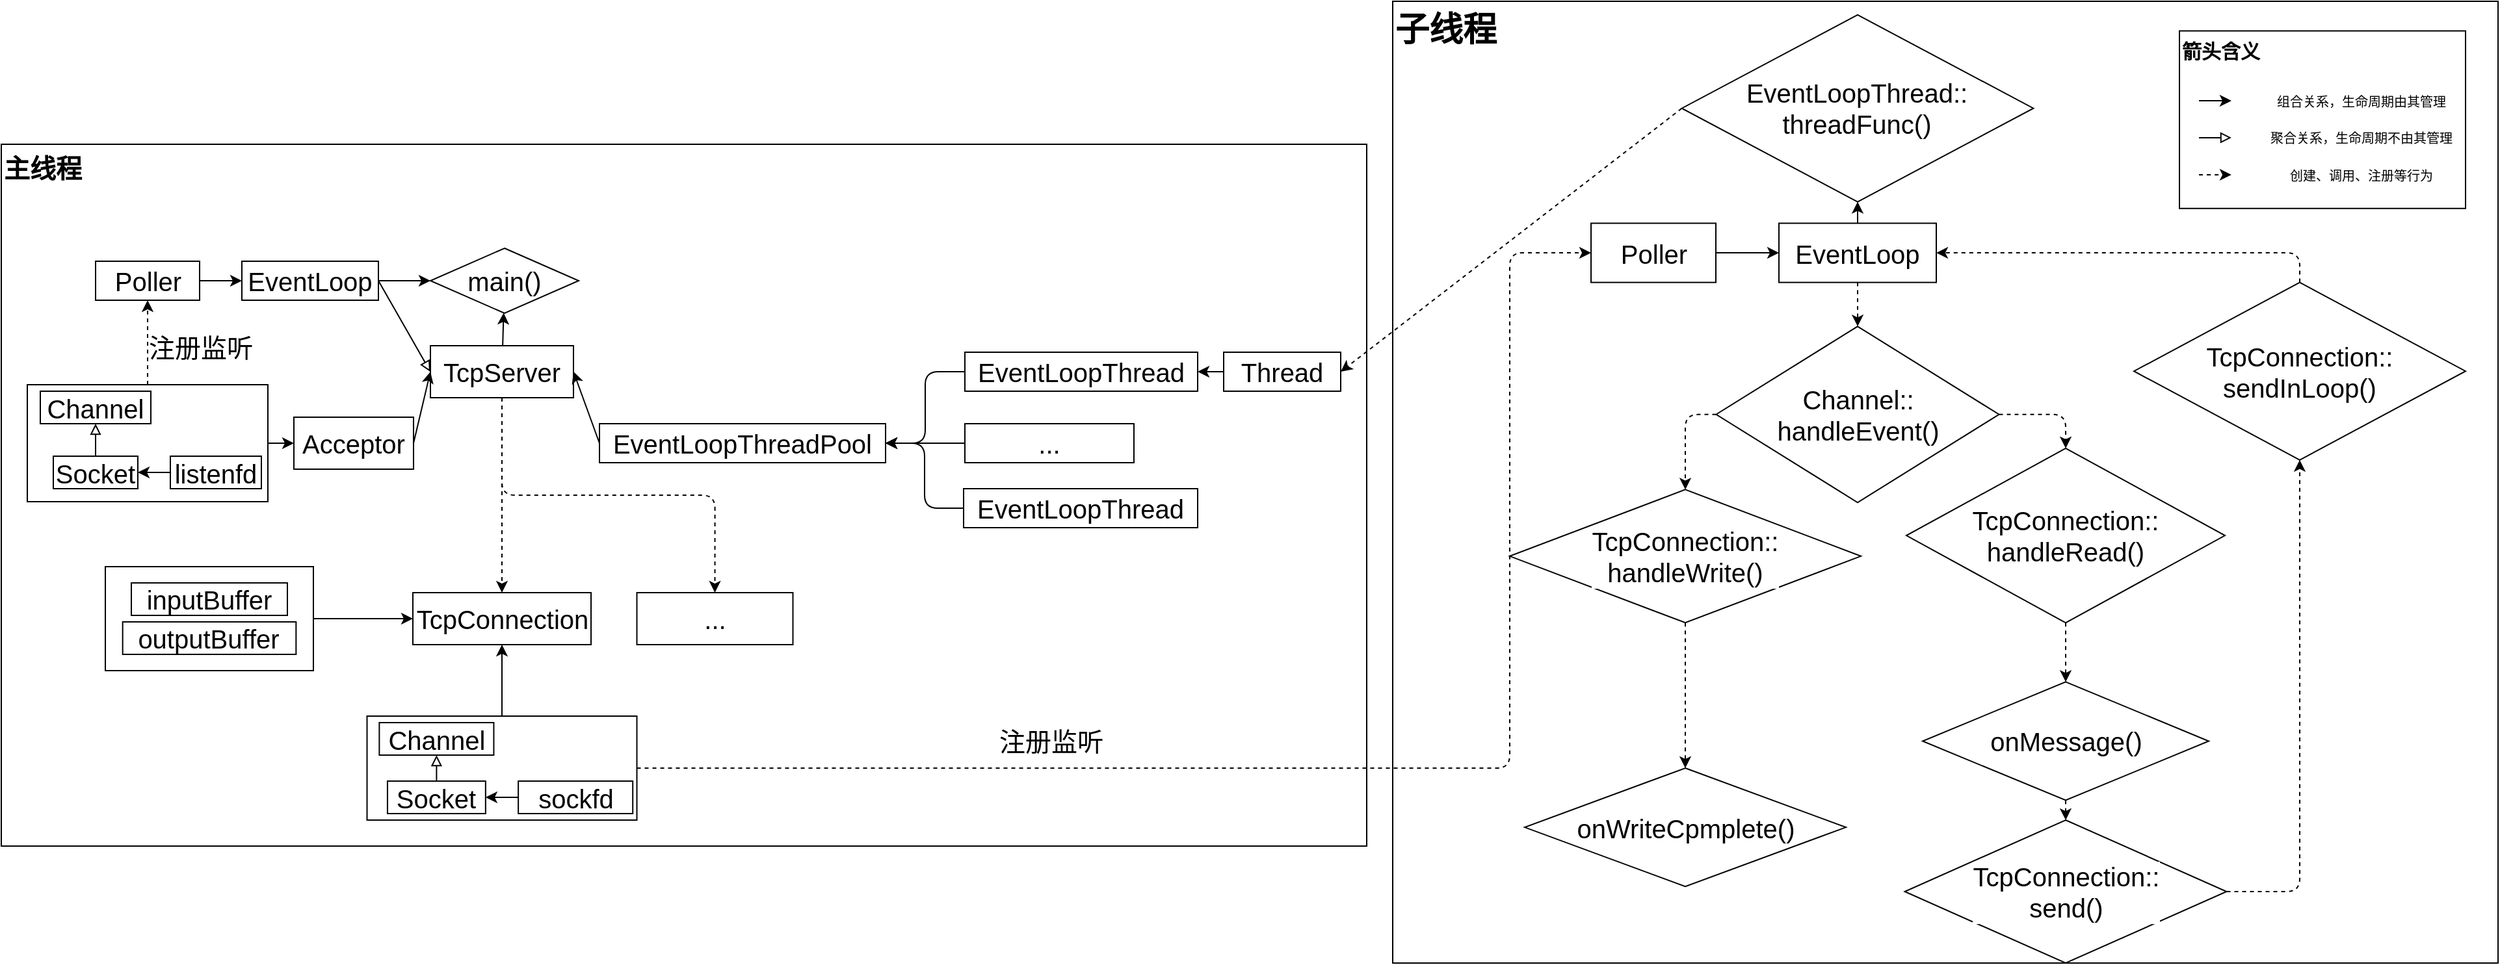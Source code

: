 <mxfile>
    <diagram id="SDM0jvPciE_7nI8iowvA" name="第 1 页">
        <mxGraphModel dx="724" dy="1732" grid="1" gridSize="10" guides="1" tooltips="1" connect="1" arrows="1" fold="1" page="1" pageScale="1" pageWidth="827" pageHeight="1169" math="0" shadow="0">
            <root>
                <mxCell id="0"/>
                <mxCell id="1" parent="0"/>
                <mxCell id="2" value="主线程" style="rounded=0;whiteSpace=wrap;html=1;align=left;verticalAlign=top;fontSize=20;fontStyle=1" parent="1" vertex="1">
                    <mxGeometry x="10" y="-70" width="1050" height="540" as="geometry"/>
                </mxCell>
                <mxCell id="4" value="main()" style="rhombus;whiteSpace=wrap;html=1;fontSize=20;" parent="1" vertex="1">
                    <mxGeometry x="340" y="10" width="114" height="50" as="geometry"/>
                </mxCell>
                <mxCell id="7" value="" style="edgeStyle=none;html=1;fontSize=15;" parent="1" source="5" target="4" edge="1">
                    <mxGeometry relative="1" as="geometry"/>
                </mxCell>
                <mxCell id="26" style="edgeStyle=none;html=1;exitX=0.5;exitY=1;exitDx=0;exitDy=0;fontSize=15;endArrow=classic;endFill=1;dashed=1;" parent="1" source="5" target="25" edge="1">
                    <mxGeometry relative="1" as="geometry"/>
                </mxCell>
                <mxCell id="117" style="edgeStyle=orthogonalEdgeStyle;html=1;exitX=0.5;exitY=1;exitDx=0;exitDy=0;entryX=0.5;entryY=0;entryDx=0;entryDy=0;dashed=1;" parent="1" source="5" target="55" edge="1">
                    <mxGeometry relative="1" as="geometry"/>
                </mxCell>
                <mxCell id="5" value="TcpServer" style="rounded=0;whiteSpace=wrap;html=1;fontSize=20;" parent="1" vertex="1">
                    <mxGeometry x="340" y="85" width="110" height="40" as="geometry"/>
                </mxCell>
                <mxCell id="22" style="edgeStyle=none;html=1;exitX=1;exitY=0.5;exitDx=0;exitDy=0;entryX=0;entryY=0.5;entryDx=0;entryDy=0;fontSize=15;endArrow=classic;endFill=1;" parent="1" source="8" target="20" edge="1">
                    <mxGeometry relative="1" as="geometry"/>
                </mxCell>
                <mxCell id="24" style="edgeStyle=none;html=1;exitX=0.5;exitY=0;exitDx=0;exitDy=0;entryX=0.5;entryY=1;entryDx=0;entryDy=0;fontSize=15;endArrow=classic;endFill=1;dashed=1;" parent="1" source="8" target="9" edge="1">
                    <mxGeometry relative="1" as="geometry"/>
                </mxCell>
                <mxCell id="90" value="注册监听" style="edgeLabel;html=1;align=center;verticalAlign=middle;resizable=0;points=[];fontSize=20;" parent="24" vertex="1" connectable="0">
                    <mxGeometry x="0.467" y="3" relative="1" as="geometry">
                        <mxPoint x="43" y="18" as="offset"/>
                    </mxGeometry>
                </mxCell>
                <mxCell id="8" value="" style="rounded=0;whiteSpace=wrap;html=1;fontSize=15;" parent="1" vertex="1">
                    <mxGeometry x="30" y="115" width="185" height="90" as="geometry"/>
                </mxCell>
                <mxCell id="11" style="edgeStyle=none;html=1;exitX=1;exitY=0.5;exitDx=0;exitDy=0;entryX=0;entryY=0.5;entryDx=0;entryDy=0;fontSize=15;" parent="1" source="9" target="10" edge="1">
                    <mxGeometry relative="1" as="geometry"/>
                </mxCell>
                <mxCell id="9" value="&lt;font style=&quot;font-size: 20px;&quot;&gt;Poller&lt;/font&gt;" style="rounded=0;whiteSpace=wrap;html=1;fontSize=15;" parent="1" vertex="1">
                    <mxGeometry x="82.5" y="20" width="80" height="30" as="geometry"/>
                </mxCell>
                <mxCell id="12" style="edgeStyle=none;html=1;exitX=1;exitY=0.5;exitDx=0;exitDy=0;entryX=0;entryY=0.5;entryDx=0;entryDy=0;fontSize=15;" parent="1" source="10" target="4" edge="1">
                    <mxGeometry relative="1" as="geometry"/>
                </mxCell>
                <mxCell id="13" style="edgeStyle=none;html=1;exitX=1;exitY=0.5;exitDx=0;exitDy=0;entryX=0;entryY=0.5;entryDx=0;entryDy=0;fontSize=15;endArrow=block;endFill=0;" parent="1" source="10" target="5" edge="1">
                    <mxGeometry relative="1" as="geometry"/>
                </mxCell>
                <mxCell id="10" value="EventLoop" style="rounded=0;whiteSpace=wrap;html=1;fontSize=20;" parent="1" vertex="1">
                    <mxGeometry x="195" y="20" width="105" height="30" as="geometry"/>
                </mxCell>
                <mxCell id="15" value="Channel" style="rounded=0;whiteSpace=wrap;html=1;fontSize=20;" parent="1" vertex="1">
                    <mxGeometry x="40" y="120" width="85" height="25" as="geometry"/>
                </mxCell>
                <mxCell id="18" style="edgeStyle=none;html=1;exitX=0.5;exitY=0;exitDx=0;exitDy=0;fontSize=15;endArrow=block;endFill=0;" parent="1" source="16" target="15" edge="1">
                    <mxGeometry relative="1" as="geometry"/>
                </mxCell>
                <mxCell id="16" value="Socket" style="rounded=0;whiteSpace=wrap;html=1;fontSize=20;" parent="1" vertex="1">
                    <mxGeometry x="50" y="170" width="65" height="25" as="geometry"/>
                </mxCell>
                <mxCell id="19" style="edgeStyle=none;html=1;exitX=0;exitY=0.5;exitDx=0;exitDy=0;entryX=1;entryY=0.5;entryDx=0;entryDy=0;fontSize=15;endArrow=classic;endFill=1;" parent="1" source="17" target="16" edge="1">
                    <mxGeometry relative="1" as="geometry"/>
                </mxCell>
                <mxCell id="17" value="listenfd" style="rounded=0;whiteSpace=wrap;html=1;fontSize=20;" parent="1" vertex="1">
                    <mxGeometry x="140" y="170" width="70" height="25" as="geometry"/>
                </mxCell>
                <mxCell id="23" style="edgeStyle=none;html=1;exitX=1;exitY=0.5;exitDx=0;exitDy=0;entryX=0;entryY=0.5;entryDx=0;entryDy=0;fontSize=15;endArrow=classic;endFill=1;" parent="1" source="20" target="5" edge="1">
                    <mxGeometry relative="1" as="geometry"/>
                </mxCell>
                <mxCell id="20" value="Acceptor" style="rounded=0;whiteSpace=wrap;html=1;fontSize=20;" parent="1" vertex="1">
                    <mxGeometry x="235" y="140" width="92" height="40" as="geometry"/>
                </mxCell>
                <mxCell id="25" value="TcpConnection" style="rounded=0;whiteSpace=wrap;html=1;fontSize=20;" parent="1" vertex="1">
                    <mxGeometry x="326.5" y="275" width="137" height="40" as="geometry"/>
                </mxCell>
                <mxCell id="30" style="edgeStyle=none;html=1;exitX=0;exitY=0.5;exitDx=0;exitDy=0;fontSize=15;endArrow=classic;endFill=1;" parent="1" source="27" target="25" edge="1">
                    <mxGeometry relative="1" as="geometry"/>
                </mxCell>
                <mxCell id="37" style="edgeStyle=none;html=1;exitX=0.5;exitY=0;exitDx=0;exitDy=0;entryX=0.5;entryY=1;entryDx=0;entryDy=0;fontSize=15;endArrow=classic;endFill=1;" parent="1" source="31" target="25" edge="1">
                    <mxGeometry relative="1" as="geometry"/>
                </mxCell>
                <mxCell id="39" style="edgeStyle=none;html=1;exitX=0;exitY=0.5;exitDx=0;exitDy=0;fontSize=15;endArrow=classic;endFill=1;entryX=1;entryY=0.5;entryDx=0;entryDy=0;" parent="1" source="38" target="5" edge="1">
                    <mxGeometry relative="1" as="geometry"/>
                </mxCell>
                <mxCell id="38" value="EventLoopThreadPool" style="rounded=0;whiteSpace=wrap;html=1;fontSize=20;" parent="1" vertex="1">
                    <mxGeometry x="470" y="145" width="220" height="30" as="geometry"/>
                </mxCell>
                <mxCell id="118" style="edgeStyle=orthogonalEdgeStyle;html=1;exitX=0;exitY=0.5;exitDx=0;exitDy=0;entryX=1;entryY=0.5;entryDx=0;entryDy=0;" parent="1" source="40" target="38" edge="1">
                    <mxGeometry relative="1" as="geometry"/>
                </mxCell>
                <mxCell id="40" value="EventLoopThread" style="rounded=0;whiteSpace=wrap;html=1;fontSize=20;" parent="1" vertex="1">
                    <mxGeometry x="750" y="195" width="180" height="30" as="geometry"/>
                </mxCell>
                <mxCell id="124" style="edgeStyle=orthogonalEdgeStyle;html=1;exitX=0;exitY=0.5;exitDx=0;exitDy=0;entryX=1;entryY=0.5;entryDx=0;entryDy=0;fontSize=20;" edge="1" parent="1" source="41" target="38">
                    <mxGeometry relative="1" as="geometry"/>
                </mxCell>
                <mxCell id="41" value="EventLoopThread" style="rounded=0;whiteSpace=wrap;html=1;fontSize=20;" parent="1" vertex="1">
                    <mxGeometry x="751" y="90" width="179" height="30" as="geometry"/>
                </mxCell>
                <mxCell id="125" style="edgeStyle=none;html=1;exitX=0;exitY=0.5;exitDx=0;exitDy=0;fontSize=20;" edge="1" parent="1" source="42">
                    <mxGeometry relative="1" as="geometry">
                        <mxPoint x="690" y="160" as="targetPoint"/>
                    </mxGeometry>
                </mxCell>
                <mxCell id="42" value="..." style="rounded=0;whiteSpace=wrap;html=1;fontSize=20;" parent="1" vertex="1">
                    <mxGeometry x="751" y="145" width="130" height="30" as="geometry"/>
                </mxCell>
                <mxCell id="48" style="edgeStyle=none;html=1;exitX=0;exitY=0.5;exitDx=0;exitDy=0;entryX=1;entryY=0.5;entryDx=0;entryDy=0;fontSize=15;endArrow=classic;endFill=1;" parent="1" source="47" target="41" edge="1">
                    <mxGeometry relative="1" as="geometry"/>
                </mxCell>
                <mxCell id="47" value="Thread" style="rounded=0;whiteSpace=wrap;html=1;strokeColor=#000000;fontSize=20;" parent="1" vertex="1">
                    <mxGeometry x="950" y="90" width="90" height="30" as="geometry"/>
                </mxCell>
                <mxCell id="55" value="..." style="whiteSpace=wrap;html=1;fontSize=20;rounded=0;" parent="1" vertex="1">
                    <mxGeometry x="498.75" y="275" width="120" height="40" as="geometry"/>
                </mxCell>
                <mxCell id="106" value="" style="group" parent="1" vertex="1" connectable="0">
                    <mxGeometry x="1080" y="-180" width="850" height="740" as="geometry"/>
                </mxCell>
                <mxCell id="49" value="子线程" style="rounded=0;whiteSpace=wrap;html=1;strokeColor=#000000;fontSize=26;fillColor=#FFFFFF;fontStyle=1;align=left;verticalAlign=top;" parent="106" vertex="1">
                    <mxGeometry width="850" height="740.0" as="geometry"/>
                </mxCell>
                <mxCell id="50" value="EventLoopThread::&lt;br style=&quot;font-size: 20px;&quot;&gt;threadFunc()" style="rhombus;whiteSpace=wrap;html=1;strokeColor=#000000;fontSize=20;fillColor=#FFFFFF;labelBackgroundColor=default;" parent="106" vertex="1">
                    <mxGeometry x="222.31" y="10.423" width="270.38" height="143.862" as="geometry"/>
                </mxCell>
                <mxCell id="53" style="edgeStyle=none;html=1;exitX=0.5;exitY=0;exitDx=0;exitDy=0;entryX=0.5;entryY=1;entryDx=0;entryDy=0;fontSize=15;endArrow=classic;endFill=1;" parent="106" source="52" target="50" edge="1">
                    <mxGeometry relative="1" as="geometry"/>
                </mxCell>
                <mxCell id="52" value="EventLoop" style="rounded=0;whiteSpace=wrap;html=1;strokeColor=#000000;fontSize=20;fillColor=#FFFFFF;labelBackgroundColor=default;" parent="106" vertex="1">
                    <mxGeometry x="297" y="170.769" width="121" height="45.538" as="geometry"/>
                </mxCell>
                <mxCell id="57" style="edgeStyle=none;html=1;exitX=0;exitY=0.5;exitDx=0;exitDy=0;fontSize=15;endArrow=classic;endFill=1;" parent="106" source="54" target="52" edge="1">
                    <mxGeometry relative="1" as="geometry"/>
                </mxCell>
                <mxCell id="54" value="Poller" style="rounded=0;whiteSpace=wrap;html=1;strokeColor=#000000;fontSize=20;fillColor=#FFFFFF;labelBackgroundColor=default;" parent="106" vertex="1">
                    <mxGeometry x="152.5" y="170.769" width="96" height="45.538" as="geometry"/>
                </mxCell>
                <mxCell id="65" value="Channel::&lt;br style=&quot;font-size: 20px;&quot;&gt;handleEvent()" style="rhombus;whiteSpace=wrap;html=1;strokeColor=#000000;fontSize=20;fillColor=#FFFFFF;labelBackgroundColor=default;" parent="106" vertex="1">
                    <mxGeometry x="248.75" y="250.141" width="217.5" height="135.493" as="geometry"/>
                </mxCell>
                <mxCell id="66" style="edgeStyle=orthogonalEdgeStyle;html=1;exitX=0.5;exitY=1;exitDx=0;exitDy=0;dashed=1;fontSize=15;endArrow=classic;endFill=1;elbow=vertical;" parent="106" source="52" target="65" edge="1">
                    <mxGeometry relative="1" as="geometry"/>
                </mxCell>
                <mxCell id="67" value="TcpConnection::&lt;br style=&quot;font-size: 20px;&quot;&gt;handleWrite()" style="rhombus;whiteSpace=wrap;html=1;strokeColor=#000000;fontSize=20;fillColor=#FFFFFF;labelBackgroundColor=default;" parent="106" vertex="1">
                    <mxGeometry x="90" y="375.69" width="270" height="102.46" as="geometry"/>
                </mxCell>
                <mxCell id="71" style="edgeStyle=orthogonalEdgeStyle;html=1;exitX=0;exitY=0.5;exitDx=0;exitDy=0;dashed=1;fontSize=15;endArrow=classic;endFill=1;elbow=vertical;" parent="106" source="65" target="67" edge="1">
                    <mxGeometry relative="1" as="geometry"/>
                </mxCell>
                <mxCell id="68" value="TcpConnection::&lt;br style=&quot;font-size: 20px;&quot;&gt;handleRead()" style="rhombus;whiteSpace=wrap;html=1;strokeColor=#000000;fontSize=20;fillColor=#FFFFFF;labelBackgroundColor=default;" parent="106" vertex="1">
                    <mxGeometry x="395" y="343.944" width="245" height="134.211" as="geometry"/>
                </mxCell>
                <mxCell id="73" style="edgeStyle=orthogonalEdgeStyle;html=1;exitX=1;exitY=0.5;exitDx=0;exitDy=0;entryX=0.5;entryY=0;entryDx=0;entryDy=0;dashed=1;fontSize=15;endArrow=classic;endFill=1;elbow=vertical;" parent="106" source="65" target="68" edge="1">
                    <mxGeometry relative="1" as="geometry"/>
                </mxCell>
                <mxCell id="69" value="onWriteCpmplete()" style="rhombus;whiteSpace=wrap;html=1;strokeColor=#000000;fontSize=20;fillColor=#FFFFFF;labelBackgroundColor=default;" parent="106" vertex="1">
                    <mxGeometry x="101.5" y="590" width="247" height="91.08" as="geometry"/>
                </mxCell>
                <mxCell id="72" style="edgeStyle=orthogonalEdgeStyle;html=1;exitX=0.5;exitY=1;exitDx=0;exitDy=0;entryX=0.5;entryY=0;entryDx=0;entryDy=0;dashed=1;fontSize=15;endArrow=classic;endFill=1;elbow=vertical;" parent="106" source="67" target="69" edge="1">
                    <mxGeometry relative="1" as="geometry"/>
                </mxCell>
                <mxCell id="70" value="onMessage()" style="rhombus;whiteSpace=wrap;html=1;strokeColor=#000000;fontSize=20;fillColor=#FFFFFF;labelBackgroundColor=default;" parent="106" vertex="1">
                    <mxGeometry x="407.5" y="523.692" width="220" height="91.077" as="geometry"/>
                </mxCell>
                <mxCell id="74" style="edgeStyle=orthogonalEdgeStyle;html=1;exitX=0.5;exitY=1;exitDx=0;exitDy=0;entryX=0.5;entryY=0;entryDx=0;entryDy=0;dashed=1;fontSize=15;endArrow=classic;endFill=1;elbow=vertical;" parent="106" source="68" target="70" edge="1">
                    <mxGeometry relative="1" as="geometry"/>
                </mxCell>
                <mxCell id="76" value="TcpConnection::&lt;br style=&quot;border-color: var(--border-color); font-size: 20px;&quot;&gt;send()" style="rhombus;whiteSpace=wrap;html=1;strokeColor=#000000;fontSize=20;fillColor=#FFFFFF;labelBackgroundColor=default;" parent="106" vertex="1">
                    <mxGeometry x="393.75" y="630" width="247.5" height="110" as="geometry"/>
                </mxCell>
                <mxCell id="77" style="edgeStyle=orthogonalEdgeStyle;html=1;exitX=0.5;exitY=1;exitDx=0;exitDy=0;dashed=1;fontSize=15;endArrow=classic;endFill=1;elbow=vertical;" parent="106" source="70" target="76" edge="1">
                    <mxGeometry relative="1" as="geometry"/>
                </mxCell>
                <mxCell id="126" style="edgeStyle=orthogonalEdgeStyle;html=1;exitX=0.5;exitY=0;exitDx=0;exitDy=0;fontSize=20;dashed=1;" edge="1" parent="106" source="78" target="52">
                    <mxGeometry relative="1" as="geometry"/>
                </mxCell>
                <mxCell id="78" value="TcpConnection::&lt;br style=&quot;border-color: var(--border-color); font-size: 20px;&quot;&gt;sendInLoop()" style="rhombus;whiteSpace=wrap;html=1;strokeColor=#000000;fontSize=20;fillColor=#FFFFFF;labelBackgroundColor=default;" parent="106" vertex="1">
                    <mxGeometry x="570" y="216.311" width="255" height="136.615" as="geometry"/>
                </mxCell>
                <mxCell id="79" style="edgeStyle=orthogonalEdgeStyle;html=1;exitX=1;exitY=0.5;exitDx=0;exitDy=0;dashed=1;fontSize=15;endArrow=classic;endFill=1;elbow=vertical;" parent="106" source="76" target="78" edge="1">
                    <mxGeometry relative="1" as="geometry"/>
                </mxCell>
                <mxCell id="107" value="" style="group" parent="106" vertex="1" connectable="0">
                    <mxGeometry x="605" y="22.769" width="230" height="136.615" as="geometry"/>
                </mxCell>
                <mxCell id="88" value="&lt;b&gt;箭头含义&lt;br&gt;&lt;br&gt;&lt;br&gt;&lt;/b&gt;" style="rounded=0;whiteSpace=wrap;html=1;strokeColor=#000000;fontSize=15;fillColor=#FFFFFF;align=left;verticalAlign=top;" parent="107" vertex="1">
                    <mxGeometry width="220" height="136.615" as="geometry"/>
                </mxCell>
                <mxCell id="94" value="" style="endArrow=classic;html=1;fontSize=15;elbow=vertical;" parent="107" edge="1">
                    <mxGeometry width="50" height="50" relative="1" as="geometry">
                        <mxPoint x="15" y="53.747" as="sourcePoint"/>
                        <mxPoint x="40" y="53.747" as="targetPoint"/>
                        <Array as="points">
                            <mxPoint x="30" y="53.747"/>
                        </Array>
                    </mxGeometry>
                </mxCell>
                <mxCell id="97" value="" style="endArrow=block;html=1;fontSize=15;elbow=vertical;endFill=0;" parent="107" edge="1">
                    <mxGeometry width="50" height="50" relative="1" as="geometry">
                        <mxPoint x="15" y="82.208" as="sourcePoint"/>
                        <mxPoint x="40" y="82.208" as="targetPoint"/>
                        <Array as="points">
                            <mxPoint x="30" y="82.208"/>
                        </Array>
                    </mxGeometry>
                </mxCell>
                <mxCell id="99" value="" style="endArrow=classic;html=1;fontSize=15;elbow=vertical;dashed=1;" parent="107" edge="1">
                    <mxGeometry width="50" height="50" relative="1" as="geometry">
                        <mxPoint x="15" y="110.67" as="sourcePoint"/>
                        <mxPoint x="40" y="110.67" as="targetPoint"/>
                        <Array as="points">
                            <mxPoint x="30" y="110.67"/>
                        </Array>
                    </mxGeometry>
                </mxCell>
                <mxCell id="102" value="组合关系，生命周期由其管理" style="text;html=1;strokeColor=none;fillColor=none;align=center;verticalAlign=middle;whiteSpace=wrap;rounded=0;fontSize=10;" parent="107" vertex="1">
                    <mxGeometry x="50" y="45.538" width="180" height="17.077" as="geometry"/>
                </mxCell>
                <mxCell id="103" value="聚合关系，生命周期不由其管理" style="text;html=1;strokeColor=none;fillColor=none;align=center;verticalAlign=middle;whiteSpace=wrap;rounded=0;fontSize=10;" parent="107" vertex="1">
                    <mxGeometry x="50" y="74" width="180" height="17.077" as="geometry"/>
                </mxCell>
                <mxCell id="104" value="创建、调用、注册等行为" style="text;html=1;strokeColor=none;fillColor=none;align=center;verticalAlign=middle;whiteSpace=wrap;rounded=0;fontSize=10;" parent="107" vertex="1">
                    <mxGeometry x="50" y="102.462" width="180" height="17.077" as="geometry"/>
                </mxCell>
                <mxCell id="108" value="" style="group" parent="1" vertex="1" connectable="0">
                    <mxGeometry x="291.25" y="370" width="207.5" height="80" as="geometry"/>
                </mxCell>
                <mxCell id="31" value="" style="rounded=0;whiteSpace=wrap;html=1;fontSize=15;" parent="108" vertex="1">
                    <mxGeometry width="207.5" height="80" as="geometry"/>
                </mxCell>
                <mxCell id="32" value="Channel" style="rounded=0;whiteSpace=wrap;html=1;fontSize=20;" parent="108" vertex="1">
                    <mxGeometry x="9.432" y="5" width="88.03" height="25" as="geometry"/>
                </mxCell>
                <mxCell id="33" value="Socket" style="rounded=0;whiteSpace=wrap;html=1;fontSize=20;" parent="108" vertex="1">
                    <mxGeometry x="15.72" y="50" width="75.455" height="25" as="geometry"/>
                </mxCell>
                <mxCell id="34" value="sockfd" style="rounded=0;whiteSpace=wrap;html=1;fontSize=20;" parent="108" vertex="1">
                    <mxGeometry x="116.326" y="50" width="88.03" height="25" as="geometry"/>
                </mxCell>
                <mxCell id="36" style="edgeStyle=none;html=1;exitX=0.5;exitY=0;exitDx=0;exitDy=0;entryX=0.5;entryY=1;entryDx=0;entryDy=0;fontSize=15;endArrow=block;endFill=0;" parent="108" source="33" target="32" edge="1">
                    <mxGeometry relative="1" as="geometry"/>
                </mxCell>
                <mxCell id="35" style="edgeStyle=none;html=1;exitX=0;exitY=0.5;exitDx=0;exitDy=0;entryX=1;entryY=0.5;entryDx=0;entryDy=0;fontSize=15;endArrow=classic;endFill=1;" parent="108" source="34" target="33" edge="1">
                    <mxGeometry relative="1" as="geometry"/>
                </mxCell>
                <mxCell id="110" value="" style="group" parent="1" vertex="1" connectable="0">
                    <mxGeometry x="90" y="255" width="160" height="80" as="geometry"/>
                </mxCell>
                <mxCell id="27" value="" style="rounded=0;whiteSpace=wrap;html=1;fontSize=15;" parent="110" vertex="1">
                    <mxGeometry width="160" height="80" as="geometry"/>
                </mxCell>
                <mxCell id="28" value="inputBuffer" style="rounded=0;whiteSpace=wrap;html=1;fontSize=20;" parent="110" vertex="1">
                    <mxGeometry x="20" y="12.5" width="120" height="25" as="geometry"/>
                </mxCell>
                <mxCell id="29" value="outputBuffer" style="rounded=0;whiteSpace=wrap;html=1;fontSize=20;" parent="110" vertex="1">
                    <mxGeometry x="13.333" y="42.5" width="133.333" height="25" as="geometry"/>
                </mxCell>
                <mxCell id="51" style="edgeStyle=none;html=1;exitX=0;exitY=0.5;exitDx=0;exitDy=0;fontSize=15;endArrow=classic;endFill=1;dashed=1;entryX=1;entryY=0.5;entryDx=0;entryDy=0;" parent="1" source="50" target="47" edge="1">
                    <mxGeometry relative="1" as="geometry"/>
                </mxCell>
                <mxCell id="129" style="edgeStyle=orthogonalEdgeStyle;html=1;exitX=1;exitY=0.5;exitDx=0;exitDy=0;entryX=0;entryY=0.5;entryDx=0;entryDy=0;dashed=1;fontSize=20;" edge="1" parent="1" source="31" target="54">
                    <mxGeometry relative="1" as="geometry">
                        <Array as="points">
                            <mxPoint x="1170" y="410"/>
                            <mxPoint x="1170" y="14"/>
                        </Array>
                    </mxGeometry>
                </mxCell>
                <mxCell id="130" value="注册监听" style="edgeLabel;html=1;align=center;verticalAlign=middle;resizable=0;points=[];fontSize=20;" vertex="1" connectable="0" parent="129">
                    <mxGeometry x="-0.422" y="-3" relative="1" as="geometry">
                        <mxPoint x="-9" y="-24" as="offset"/>
                    </mxGeometry>
                </mxCell>
            </root>
        </mxGraphModel>
    </diagram>
</mxfile>